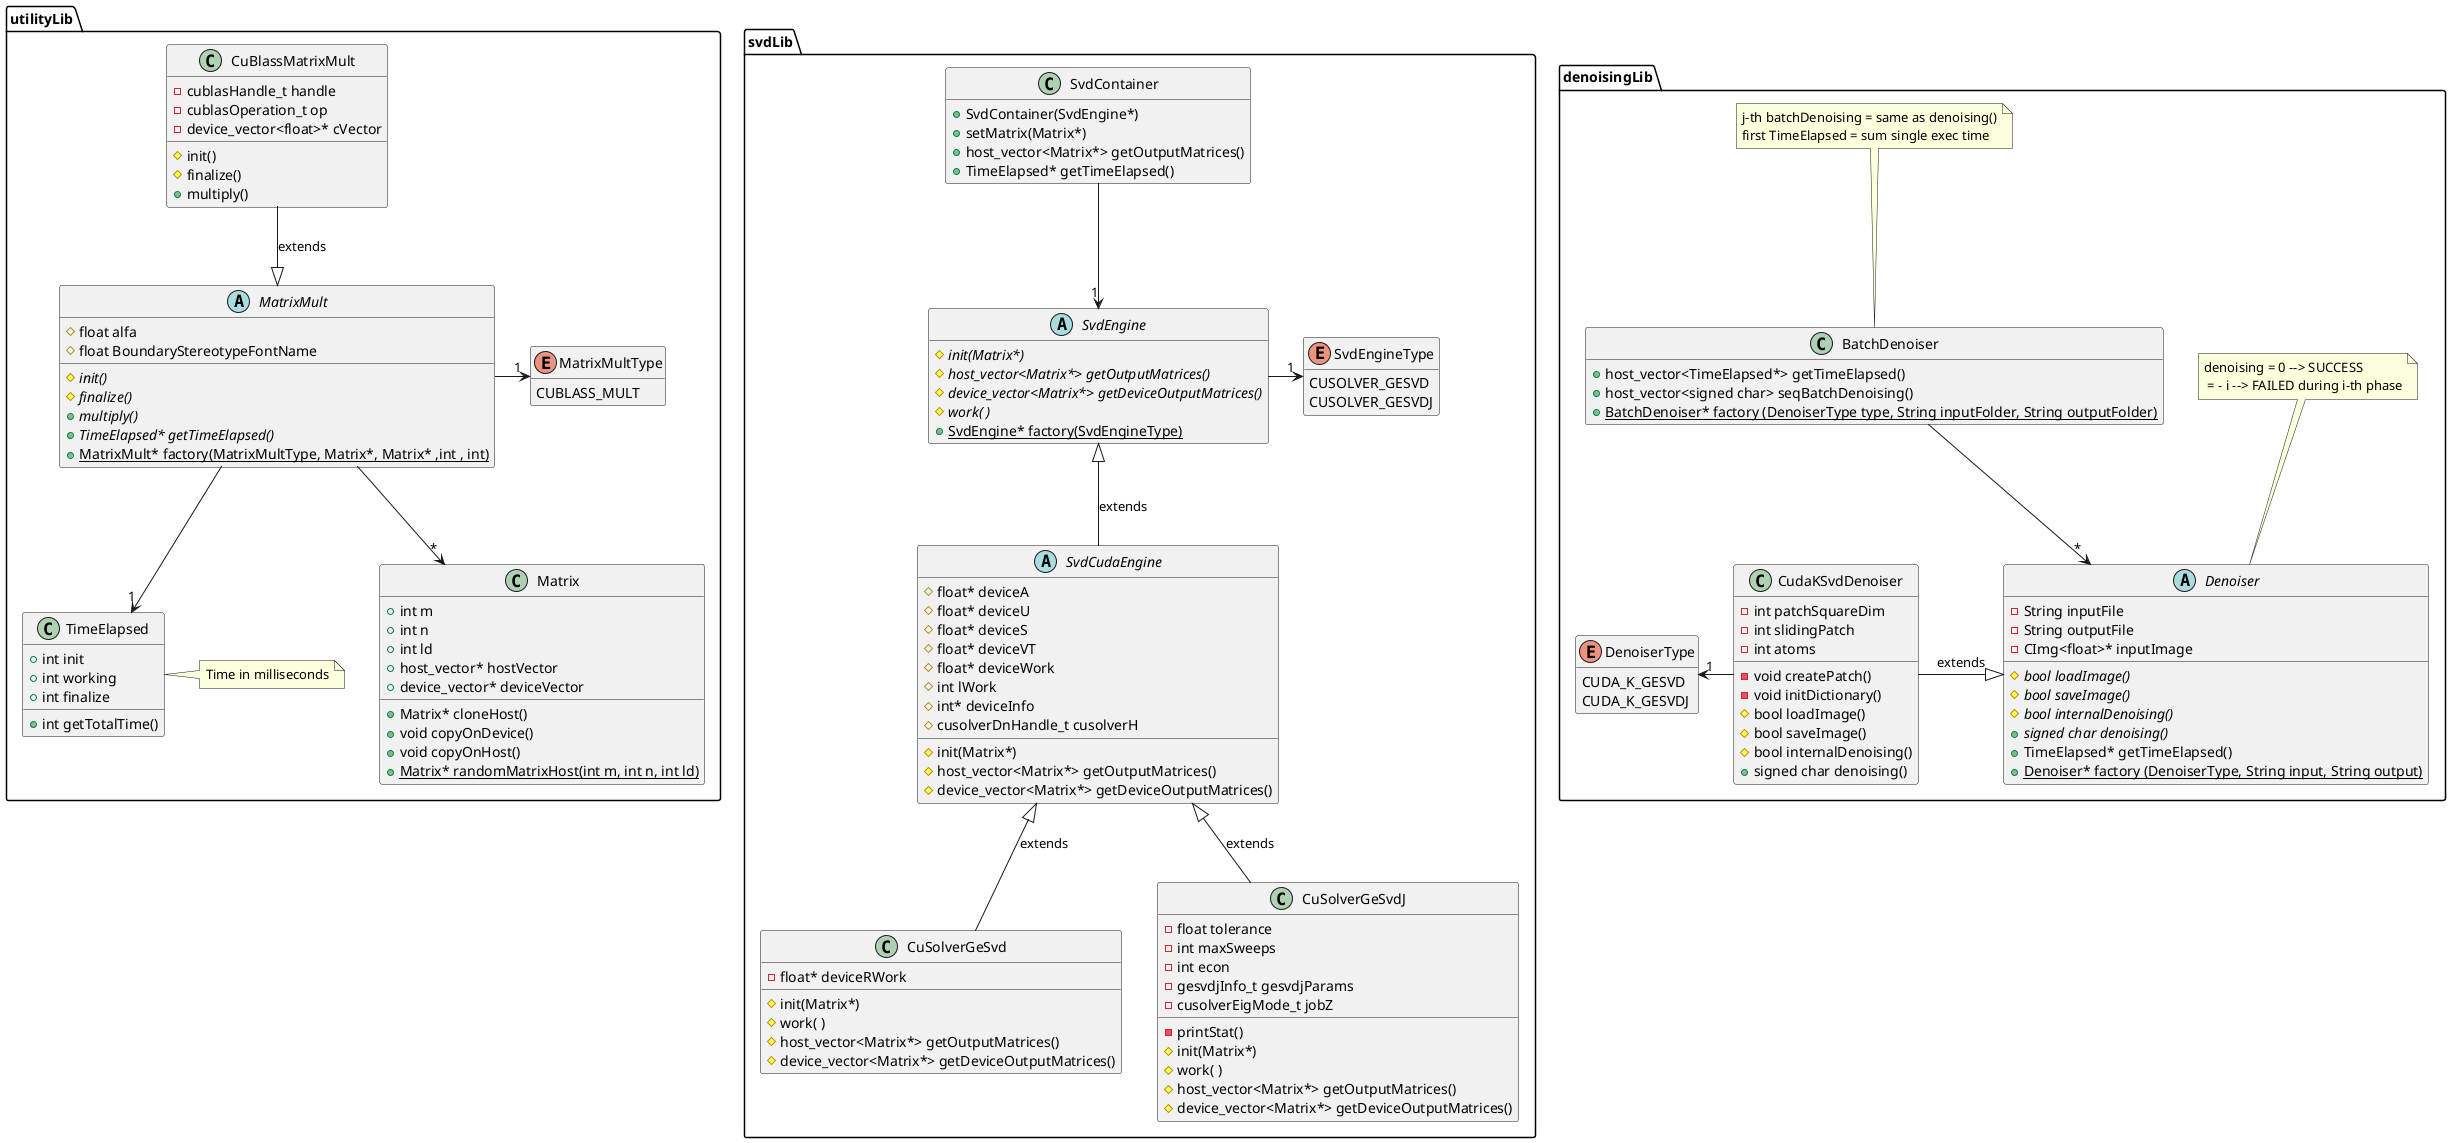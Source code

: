 @startuml diagrammaSVD

package utilityLib{

    class Matrix{
        + int m
        + int n
        + int ld
        + host_vector* hostVector
        + device_vector* deviceVector
        
        + Matrix* cloneHost()
        + void copyOnDevice()
        + void copyOnHost()
        {static} + Matrix* randomMatrixHost(int m, int n, int ld)
    }

    class TimeElapsed{
        + int init
        + int working
        + int finalize
        + int getTotalTime()
    }

    note right: Time in milliseconds

    enum MatrixMultType{
            CUBLASS_MULT
    }

    abstract class MatrixMult{

        # float alfa
        # float BoundaryStereotypeFontName

        {abstract} # init()
        {abstract} # finalize()
        {abstract} + multiply()
        {abstract} + TimeElapsed* getTimeElapsed()
        {static} + MatrixMult* factory(MatrixMultType, Matrix*, Matrix* ,int , int)
    }

    class CuBlassMatrixMult{

        - cublasHandle_t handle
        - cublasOperation_t op
        - device_vector<float>* cVector

        # init()
        # finalize()
        + multiply()
    }

    MatrixMult --> "*" Matrix
    MatrixMult --> "1" TimeElapsed
    MatrixMult -> "1" MatrixMultType 
    CuBlassMatrixMult --|> MatrixMult : extends

    hide MatrixMultType methods 
}

package svdLib {

    abstract class SvdEngine{
        
        {abstract} # init(Matrix*)
        {abstract} # host_vector<Matrix*> getOutputMatrices()
        {abstract} # device_vector<Matrix*> getDeviceOutputMatrices()
        {abstract} # work( )
        {static} + SvdEngine* factory(SvdEngineType)
    }

    abstract class SvdCudaEngine{

        # float* deviceA
        # float* deviceU
        # float* deviceS
        # float* deviceVT
        # float* deviceWork
        # int lWork
        # int* deviceInfo
        # cusolverDnHandle_t cusolverH
        

        #  init(Matrix*)
        #  host_vector<Matrix*> getOutputMatrices()
        # device_vector<Matrix*> getDeviceOutputMatrices()
    }

    enum SvdEngineType{
            CUSOLVER_GESVD
            CUSOLVER_GESVDJ
    }

    class CuSolverGeSvd{

        - float* deviceRWork

        # init(Matrix*)
        # work( )
        # host_vector<Matrix*> getOutputMatrices()
        # device_vector<Matrix*> getDeviceOutputMatrices()
    }

    class CuSolverGeSvdJ{

        - float tolerance
        - int maxSweeps
        - int econ
        - gesvdjInfo_t gesvdjParams
        - cusolverEigMode_t jobZ

        - printStat()
        # init(Matrix*)
        # work( )
        # host_vector<Matrix*> getOutputMatrices()
        # device_vector<Matrix*> getDeviceOutputMatrices()
    }

    class SvdContainer{

        + SvdContainer(SvdEngine*)
        + setMatrix(Matrix*)
        + host_vector<Matrix*> getOutputMatrices()
        + TimeElapsed* getTimeElapsed()
    }

    'SvdContainer -->  "*" Matrix 
    SvdContainer --> "1" SvdEngine
    'TimeElapsed "1" <- SvdContainer
    'SvdEngine -> "*" Matrix
    SvdEngine -> "1" SvdEngineType
    SvdEngine <|-- SvdCudaEngine : extends
    SvdCudaEngine <|-- CuSolverGeSvdJ : extends
    SvdCudaEngine <|-- CuSolverGeSvd : extends

    hide SvdEngineType methods
    hide SvdContainer fields
    hide SvdEngine fields
}

package denoisingLib{

    enum DenoiserType{
            CUDA_K_GESVD
            CUDA_K_GESVDJ
    }

    abstract class Denoiser{

        - String inputFile
        - String outputFile
        - CImg<float>* inputImage

        {abstract} # bool loadImage()
        {abstract} # bool saveImage()
        {abstract} # bool internalDenoising()
        {abstract} + signed char denoising()
        + TimeElapsed* getTimeElapsed()
        {static} + Denoiser* factory (DenoiserType, String input, String output)
    }

    note top: denoising = 0 --> SUCCESS\n = - i --> FAILED during i-th phase 

    class CudaKSvdDenoiser{
        - int patchSquareDim
        - int slidingPatch
        - int atoms

        - void createPatch()
        - void initDictionary()
        # bool loadImage()
        # bool saveImage()
        # bool internalDenoising()
        + signed char denoising()
    }

    class BatchDenoiser{
        + host_vector<TimeElapsed*> getTimeElapsed() 
        + host_vector<signed char> seqBatchDenoising()
        {static} + BatchDenoiser* factory (DenoiserType type, String inputFolder, String outputFolder)
    }

    note top: j-th batchDenoising = same as denoising()\nfirst TimeElapsed = sum single exec time 


    'Denoiser --> "1" TimeElapsed
    'Denoiser --> "*" Matrix
    'Denoiser --> "*" SvdContainer
    CudaKSvdDenoiser -|> Denoiser : extends
    DenoiserType "1"<- CudaKSvdDenoiser
    'CudaKSvdDenoiser --> "*" Matrix
    BatchDenoiser --> "*" Denoiser
    'BatchDenoiser --> "*" TimeElapsed

    hide BatchDenoiser fields
    hide DenoiserType methods
}


@enduml